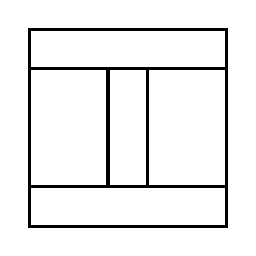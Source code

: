 \begin{tikzpicture}[very thick, scale=.5]
    \draw (0,4) rectangle (5,5);
    \draw (0,1) rectangle (2,4);
    \draw (2,1) rectangle (3,4);
    \draw (3,1) rectangle (5,4);
    \draw (0,0) rectangle (5,1);
\end{tikzpicture}
